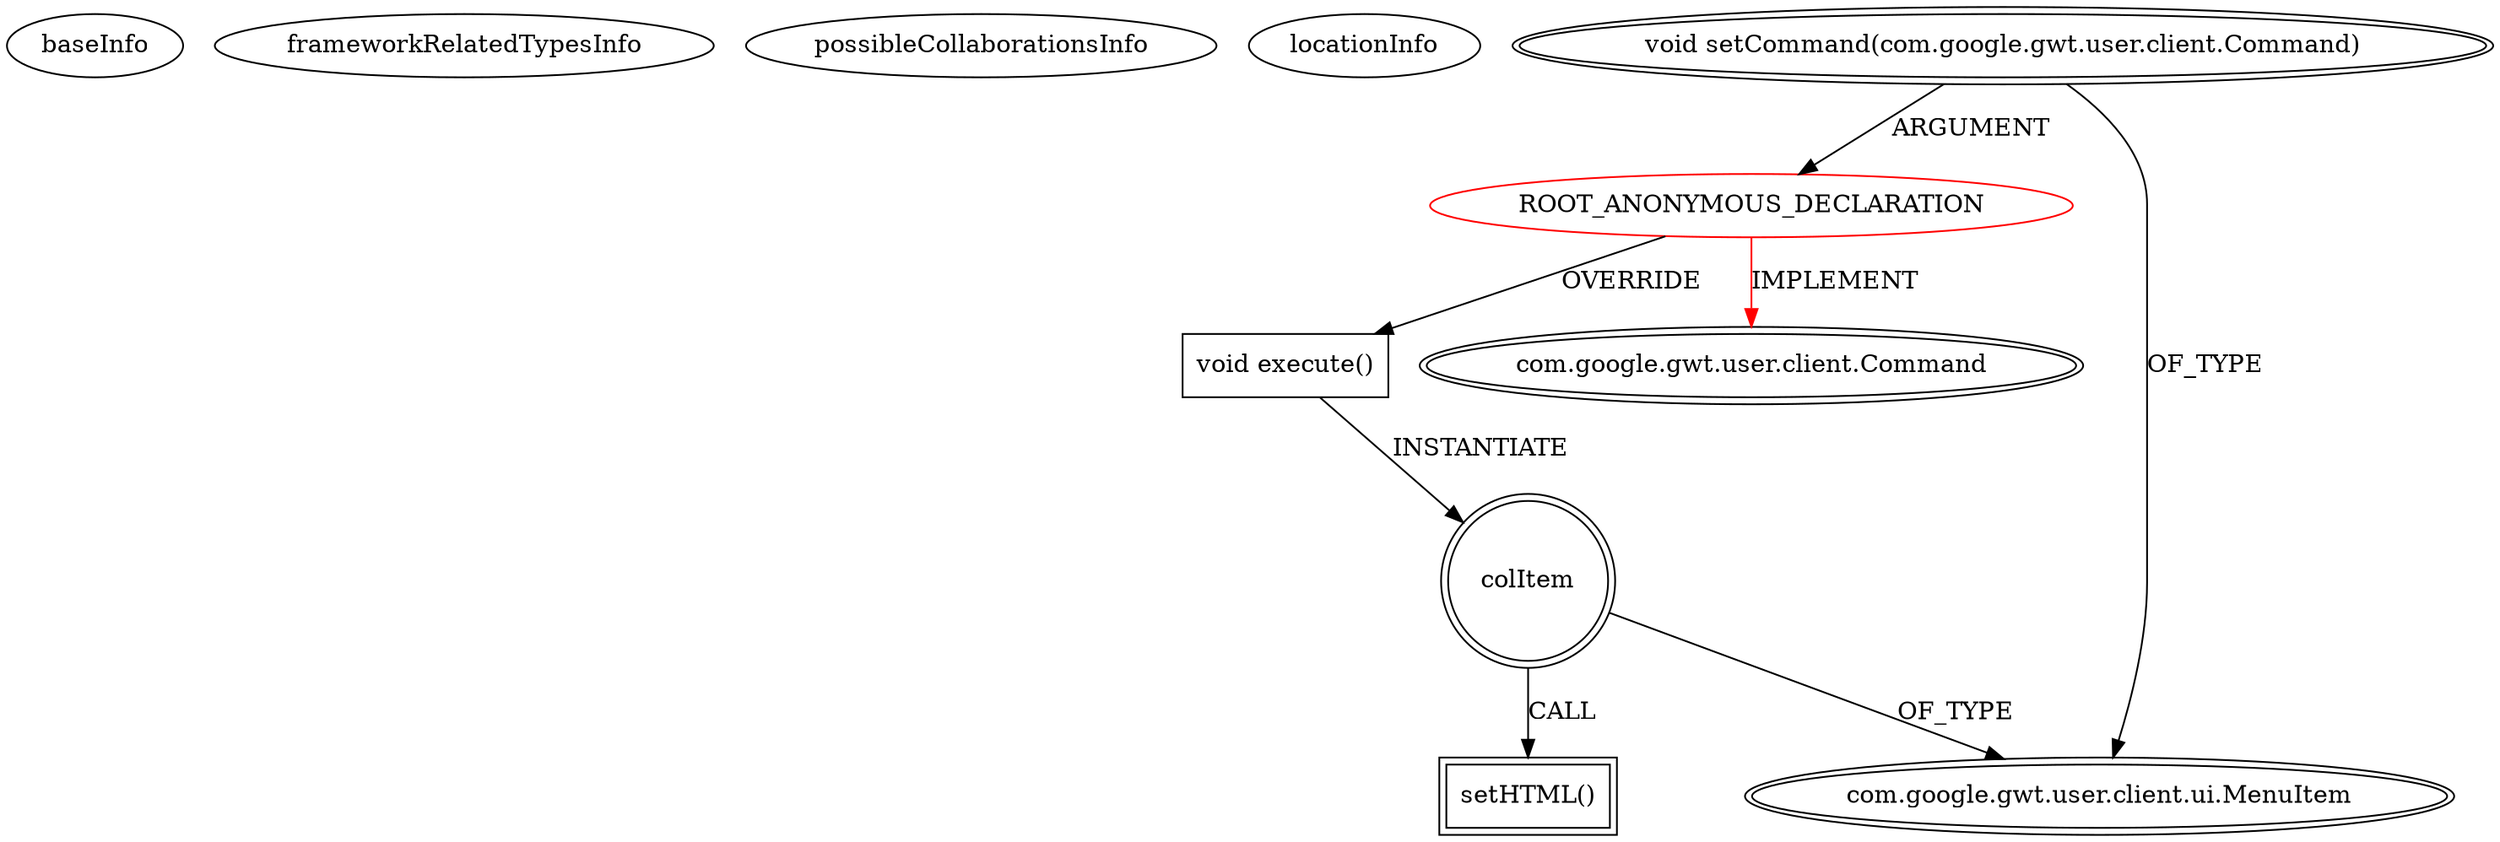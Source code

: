 digraph {
baseInfo[graphId=3025,category="extension_graph",isAnonymous=true,possibleRelation=false]
frameworkRelatedTypesInfo[0="com.google.gwt.user.client.Command"]
possibleCollaborationsInfo[]
locationInfo[projectName="hmiguellima-ugat",filePath="/hmiguellima-ugat/ugat-master/src/org/ucp/gwt/widgets/MVCTable.java",contextSignature="void addColumnSelectionBox()",graphId="3025"]
0[label="ROOT_ANONYMOUS_DECLARATION",vertexType="ROOT_ANONYMOUS_DECLARATION",isFrameworkType=false,color=red]
1[label="com.google.gwt.user.client.Command",vertexType="FRAMEWORK_INTERFACE_TYPE",isFrameworkType=true,peripheries=2]
2[label="void setCommand(com.google.gwt.user.client.Command)",vertexType="OUTSIDE_CALL",isFrameworkType=true,peripheries=2]
3[label="com.google.gwt.user.client.ui.MenuItem",vertexType="FRAMEWORK_CLASS_TYPE",isFrameworkType=true,peripheries=2]
4[label="void execute()",vertexType="OVERRIDING_METHOD_DECLARATION",isFrameworkType=false,shape=box]
5[label="colItem",vertexType="VARIABLE_EXPRESION",isFrameworkType=true,peripheries=2,shape=circle]
6[label="setHTML()",vertexType="INSIDE_CALL",isFrameworkType=true,peripheries=2,shape=box]
0->1[label="IMPLEMENT",color=red]
2->0[label="ARGUMENT"]
2->3[label="OF_TYPE"]
0->4[label="OVERRIDE"]
4->5[label="INSTANTIATE"]
5->3[label="OF_TYPE"]
5->6[label="CALL"]
}
